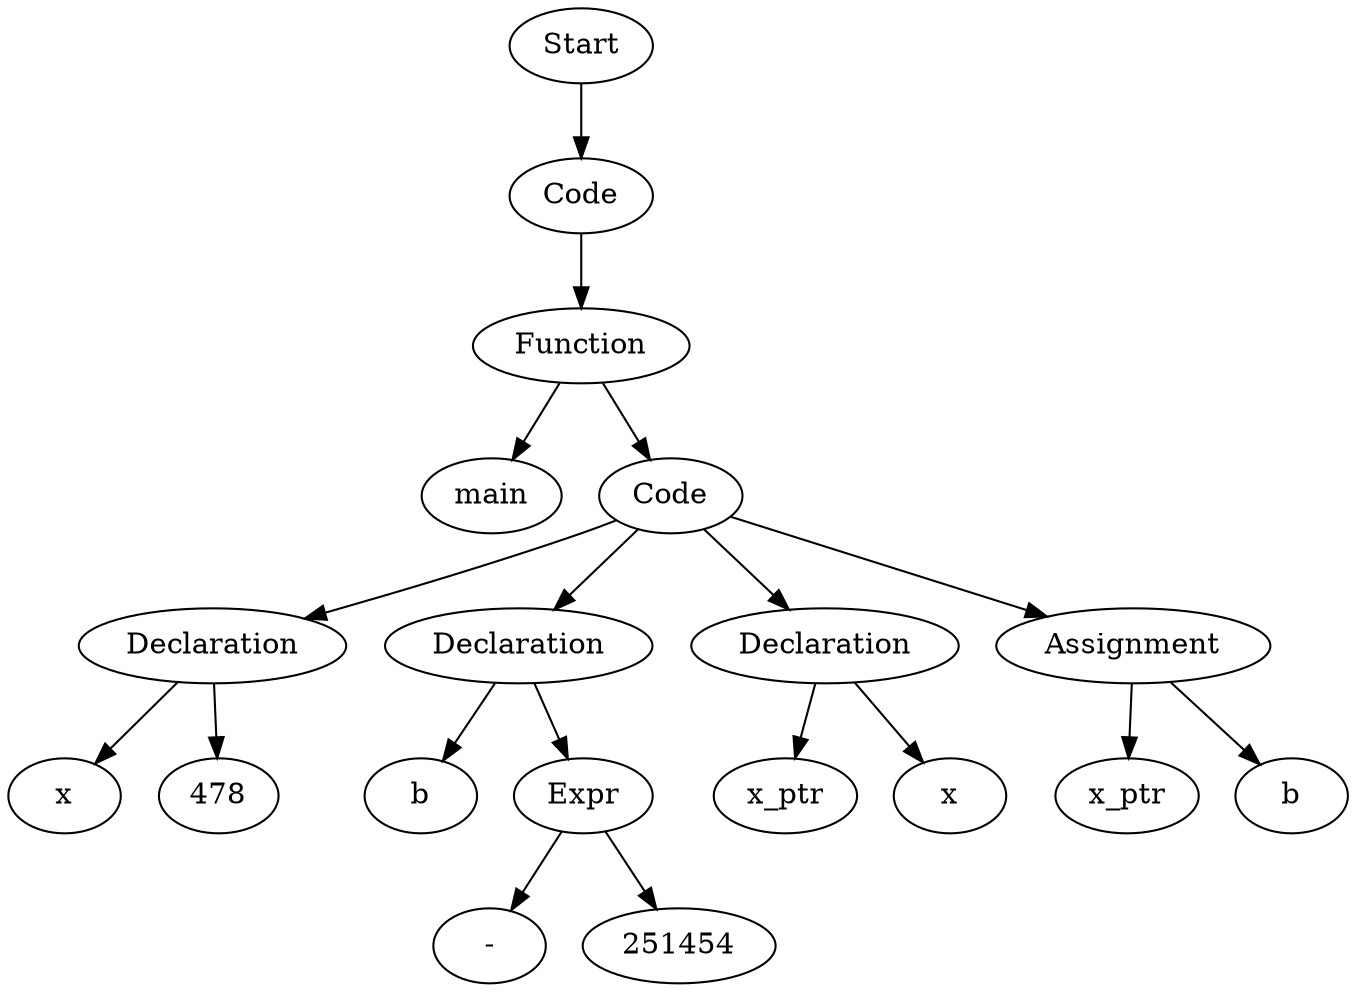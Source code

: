 digraph AST {
  "134272668014416" [label="Start"];
  "134272668014416" -> "134272668013552";
  "134272668013552" [label="Code"];
  "134272668013552" -> "134272668011632";
  "134272668011632" [label="Function"];
  "134272668011632" -> "134272668008608";
  "134272668011632" -> "134272668012496";
  "134272668008608" [label="main"];
  "134272668012496" [label="Code"];
  "134272668012496" -> "134272668008944";
  "134272668012496" -> "134272668292032";
  "134272668012496" -> "134272668289728";
  "134272668012496" -> "134272668299856";
  "134272668008944" [label="Declaration"];
  "134272668008944" -> "134272668297504";
  "134272668008944" -> "134272668298128";
  "134272668297504" [label="x"];
  "134272668298128" [label="478"];
  "134272668292032" [label="Declaration"];
  "134272668292032" -> "134272668296400";
  "134272668292032" -> "134272668294336";
  "134272668296400" [label="b"];
  "134272668294336" [label="Expr"];
  "134272668294336" -> "134272668301824";
  "134272668294336" -> "134272668300816";
  "134272668301824" [label="-"];
  "134272668300816" [label="251454"];
  "134272668289728" [label="Declaration"];
  "134272668289728" -> "134272668298368";
  "134272668289728" -> "134272668289536";
  "134272668298368" [label="x_ptr"];
  "134272668289536" [label="x"];
  "134272668299856" [label="Assignment"];
  "134272668299856" -> "134272668302736";
  "134272668299856" -> "134272668019600";
  "134272668302736" [label="x_ptr"];
  "134272668019600" [label="b"];
}
